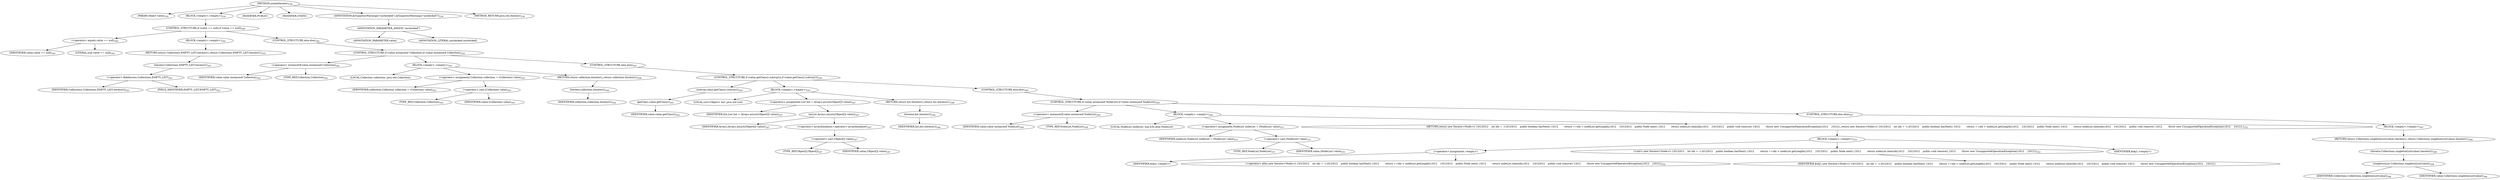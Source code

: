 digraph "createIterator" {  
"544" [label = <(METHOD,createIterator)<SUB>238</SUB>> ]
"545" [label = <(PARAM,Object value)<SUB>239</SUB>> ]
"546" [label = <(BLOCK,&lt;empty&gt;,&lt;empty&gt;)<SUB>239</SUB>> ]
"547" [label = <(CONTROL_STRUCTURE,if (value == null),if (value == null))<SUB>240</SUB>> ]
"548" [label = <(&lt;operator&gt;.equals,value == null)<SUB>240</SUB>> ]
"549" [label = <(IDENTIFIER,value,value == null)<SUB>240</SUB>> ]
"550" [label = <(LITERAL,null,value == null)<SUB>240</SUB>> ]
"551" [label = <(BLOCK,&lt;empty&gt;,&lt;empty&gt;)<SUB>240</SUB>> ]
"552" [label = <(RETURN,return Collections.EMPTY_LIST.iterator();,return Collections.EMPTY_LIST.iterator();)<SUB>241</SUB>> ]
"553" [label = <(iterator,Collections.EMPTY_LIST.iterator())<SUB>241</SUB>> ]
"554" [label = <(&lt;operator&gt;.fieldAccess,Collections.EMPTY_LIST)<SUB>241</SUB>> ]
"555" [label = <(IDENTIFIER,Collections,Collections.EMPTY_LIST.iterator())<SUB>241</SUB>> ]
"556" [label = <(FIELD_IDENTIFIER,EMPTY_LIST,EMPTY_LIST)<SUB>241</SUB>> ]
"557" [label = <(CONTROL_STRUCTURE,else,else)<SUB>242</SUB>> ]
"558" [label = <(CONTROL_STRUCTURE,if (value instanceof Collection),if (value instanceof Collection))<SUB>242</SUB>> ]
"559" [label = <(&lt;operator&gt;.instanceOf,value instanceof Collection)<SUB>242</SUB>> ]
"560" [label = <(IDENTIFIER,value,value instanceof Collection)<SUB>242</SUB>> ]
"561" [label = <(TYPE_REF,Collection,Collection)<SUB>242</SUB>> ]
"562" [label = <(BLOCK,&lt;empty&gt;,&lt;empty&gt;)<SUB>242</SUB>> ]
"563" [label = <(LOCAL,Collection collection: java.util.Collection)> ]
"564" [label = <(&lt;operator&gt;.assignment,Collection collection = (Collection) value)<SUB>243</SUB>> ]
"565" [label = <(IDENTIFIER,collection,Collection collection = (Collection) value)<SUB>243</SUB>> ]
"566" [label = <(&lt;operator&gt;.cast,(Collection) value)<SUB>243</SUB>> ]
"567" [label = <(TYPE_REF,Collection,Collection)<SUB>243</SUB>> ]
"568" [label = <(IDENTIFIER,value,(Collection) value)<SUB>243</SUB>> ]
"569" [label = <(RETURN,return collection.iterator();,return collection.iterator();)<SUB>244</SUB>> ]
"570" [label = <(iterator,collection.iterator())<SUB>244</SUB>> ]
"571" [label = <(IDENTIFIER,collection,collection.iterator())<SUB>244</SUB>> ]
"572" [label = <(CONTROL_STRUCTURE,else,else)<SUB>245</SUB>> ]
"573" [label = <(CONTROL_STRUCTURE,if (value.getClass().isArray()),if (value.getClass().isArray()))<SUB>245</SUB>> ]
"574" [label = <(isArray,value.getClass().isArray())<SUB>245</SUB>> ]
"575" [label = <(getClass,value.getClass())<SUB>245</SUB>> ]
"576" [label = <(IDENTIFIER,value,value.getClass())<SUB>245</SUB>> ]
"577" [label = <(BLOCK,&lt;empty&gt;,&lt;empty&gt;)<SUB>245</SUB>> ]
"578" [label = <(LOCAL,List&lt;Object&gt; list: java.util.List)> ]
"579" [label = <(&lt;operator&gt;.assignment,List list = Arrays.asList((Object[]) value))<SUB>247</SUB>> ]
"580" [label = <(IDENTIFIER,list,List list = Arrays.asList((Object[]) value))<SUB>247</SUB>> ]
"581" [label = <(asList,Arrays.asList((Object[]) value))<SUB>247</SUB>> ]
"582" [label = <(IDENTIFIER,Arrays,Arrays.asList((Object[]) value))<SUB>247</SUB>> ]
"583" [label = <(&lt;operator&gt;.arrayInitializer,&lt;operator&gt;.arrayInitializer)<SUB>247</SUB>> ]
"584" [label = <(&lt;operator&gt;.cast,(Object[]) value)<SUB>247</SUB>> ]
"585" [label = <(TYPE_REF,Object[],Object[])<SUB>247</SUB>> ]
"586" [label = <(IDENTIFIER,value,(Object[]) value)<SUB>247</SUB>> ]
"587" [label = <(RETURN,return list.iterator();,return list.iterator();)<SUB>248</SUB>> ]
"588" [label = <(iterator,list.iterator())<SUB>248</SUB>> ]
"589" [label = <(IDENTIFIER,list,list.iterator())<SUB>248</SUB>> ]
"590" [label = <(CONTROL_STRUCTURE,else,else)<SUB>249</SUB>> ]
"591" [label = <(CONTROL_STRUCTURE,if (value instanceof NodeList),if (value instanceof NodeList))<SUB>249</SUB>> ]
"592" [label = <(&lt;operator&gt;.instanceOf,value instanceof NodeList)<SUB>249</SUB>> ]
"593" [label = <(IDENTIFIER,value,value instanceof NodeList)<SUB>249</SUB>> ]
"594" [label = <(TYPE_REF,NodeList,NodeList)<SUB>249</SUB>> ]
"595" [label = <(BLOCK,&lt;empty&gt;,&lt;empty&gt;)<SUB>249</SUB>> ]
"596" [label = <(LOCAL,NodeList nodeList: org.w3c.dom.NodeList)> ]
"597" [label = <(&lt;operator&gt;.assignment,NodeList nodeList = (NodeList) value)<SUB>251</SUB>> ]
"598" [label = <(IDENTIFIER,nodeList,NodeList nodeList = (NodeList) value)<SUB>251</SUB>> ]
"599" [label = <(&lt;operator&gt;.cast,(NodeList) value)<SUB>251</SUB>> ]
"600" [label = <(TYPE_REF,NodeList,NodeList)<SUB>251</SUB>> ]
"601" [label = <(IDENTIFIER,value,(NodeList) value)<SUB>251</SUB>> ]
"602" [label = <(RETURN,return new Iterator&lt;Node&gt;() {\012\012    int idx = -1;\012\012    public boolean hasNext() {\012        return ++idx &lt; nodeList.getLength();\012    }\012\012    public Node next() {\012        return nodeList.item(idx);\012    }\012\012    public void remove() {\012        throw new UnsupportedOperationException();\012    }\012};,return new Iterator&lt;Node&gt;() {\012\012    int idx = -1;\012\012    public boolean hasNext() {\012        return ++idx &lt; nodeList.getLength();\012    }\012\012    public Node next() {\012        return nodeList.item(idx);\012    }\012\012    public void remove() {\012        throw new UnsupportedOperationException();\012    }\012};)<SUB>252</SUB>> ]
"603" [label = <(BLOCK,&lt;empty&gt;,&lt;empty&gt;)<SUB>252</SUB>> ]
"604" [label = <(&lt;operator&gt;.assignment,&lt;empty&gt;)> ]
"605" [label = <(IDENTIFIER,$obj1,&lt;empty&gt;)> ]
"606" [label = <(&lt;operator&gt;.alloc,new Iterator&lt;Node&gt;() {\012\012    int idx = -1;\012\012    public boolean hasNext() {\012        return ++idx &lt; nodeList.getLength();\012    }\012\012    public Node next() {\012        return nodeList.item(idx);\012    }\012\012    public void remove() {\012        throw new UnsupportedOperationException();\012    }\012})<SUB>252</SUB>> ]
"607" [label = <(&lt;init&gt;,new Iterator&lt;Node&gt;() {\012\012    int idx = -1;\012\012    public boolean hasNext() {\012        return ++idx &lt; nodeList.getLength();\012    }\012\012    public Node next() {\012        return nodeList.item(idx);\012    }\012\012    public void remove() {\012        throw new UnsupportedOperationException();\012    }\012})<SUB>252</SUB>> ]
"608" [label = <(IDENTIFIER,$obj1,new Iterator&lt;Node&gt;() {\012\012    int idx = -1;\012\012    public boolean hasNext() {\012        return ++idx &lt; nodeList.getLength();\012    }\012\012    public Node next() {\012        return nodeList.item(idx);\012    }\012\012    public void remove() {\012        throw new UnsupportedOperationException();\012    }\012})> ]
"609" [label = <(IDENTIFIER,$obj1,&lt;empty&gt;)> ]
"610" [label = <(CONTROL_STRUCTURE,else,else)<SUB>267</SUB>> ]
"611" [label = <(BLOCK,&lt;empty&gt;,&lt;empty&gt;)<SUB>267</SUB>> ]
"612" [label = <(RETURN,return Collections.singletonList(value).iterator();,return Collections.singletonList(value).iterator();)<SUB>268</SUB>> ]
"613" [label = <(iterator,Collections.singletonList(value).iterator())<SUB>268</SUB>> ]
"614" [label = <(singletonList,Collections.singletonList(value))<SUB>268</SUB>> ]
"615" [label = <(IDENTIFIER,Collections,Collections.singletonList(value))<SUB>268</SUB>> ]
"616" [label = <(IDENTIFIER,value,Collections.singletonList(value))<SUB>268</SUB>> ]
"617" [label = <(MODIFIER,PUBLIC)> ]
"618" [label = <(MODIFIER,STATIC)> ]
"619" [label = <(ANNOTATION,@SuppressWarnings(&quot;unchecked&quot;),@SuppressWarnings(&quot;unchecked&quot;))<SUB>238</SUB>> ]
"620" [label = <(ANNOTATION_PARAMETER_ASSIGN,&quot;unchecked&quot;)> ]
"621" [label = <(ANNOTATION_PARAMETER,value)> ]
"622" [label = <(ANNOTATION_LITERAL,unchecked,unchecked)> ]
"623" [label = <(METHOD_RETURN,java.util.Iterator)<SUB>239</SUB>> ]
  "544" -> "545" 
  "544" -> "546" 
  "544" -> "617" 
  "544" -> "618" 
  "544" -> "619" 
  "544" -> "623" 
  "546" -> "547" 
  "547" -> "548" 
  "547" -> "551" 
  "547" -> "557" 
  "548" -> "549" 
  "548" -> "550" 
  "551" -> "552" 
  "552" -> "553" 
  "553" -> "554" 
  "554" -> "555" 
  "554" -> "556" 
  "557" -> "558" 
  "558" -> "559" 
  "558" -> "562" 
  "558" -> "572" 
  "559" -> "560" 
  "559" -> "561" 
  "562" -> "563" 
  "562" -> "564" 
  "562" -> "569" 
  "564" -> "565" 
  "564" -> "566" 
  "566" -> "567" 
  "566" -> "568" 
  "569" -> "570" 
  "570" -> "571" 
  "572" -> "573" 
  "573" -> "574" 
  "573" -> "577" 
  "573" -> "590" 
  "574" -> "575" 
  "575" -> "576" 
  "577" -> "578" 
  "577" -> "579" 
  "577" -> "587" 
  "579" -> "580" 
  "579" -> "581" 
  "581" -> "582" 
  "581" -> "583" 
  "583" -> "584" 
  "584" -> "585" 
  "584" -> "586" 
  "587" -> "588" 
  "588" -> "589" 
  "590" -> "591" 
  "591" -> "592" 
  "591" -> "595" 
  "591" -> "610" 
  "592" -> "593" 
  "592" -> "594" 
  "595" -> "596" 
  "595" -> "597" 
  "595" -> "602" 
  "597" -> "598" 
  "597" -> "599" 
  "599" -> "600" 
  "599" -> "601" 
  "602" -> "603" 
  "603" -> "604" 
  "603" -> "607" 
  "603" -> "609" 
  "604" -> "605" 
  "604" -> "606" 
  "607" -> "608" 
  "610" -> "611" 
  "611" -> "612" 
  "612" -> "613" 
  "613" -> "614" 
  "614" -> "615" 
  "614" -> "616" 
  "619" -> "620" 
  "620" -> "621" 
  "620" -> "622" 
}
